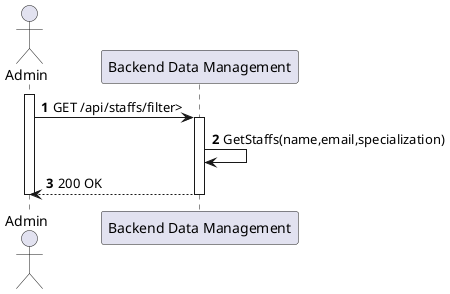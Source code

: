 @startuml process-view
autonumber

actor "Admin" as ADM
participant "Backend Data Management" as BDM

activate ADM
    ADM -> BDM : GET /api/staffs/filter>
    activate BDM
        BDM -> BDM : GetStaffs(name,email,specialization)
        BDM --> ADM : 200 OK
    deactivate BDM
deactivate ADM

@enduml
